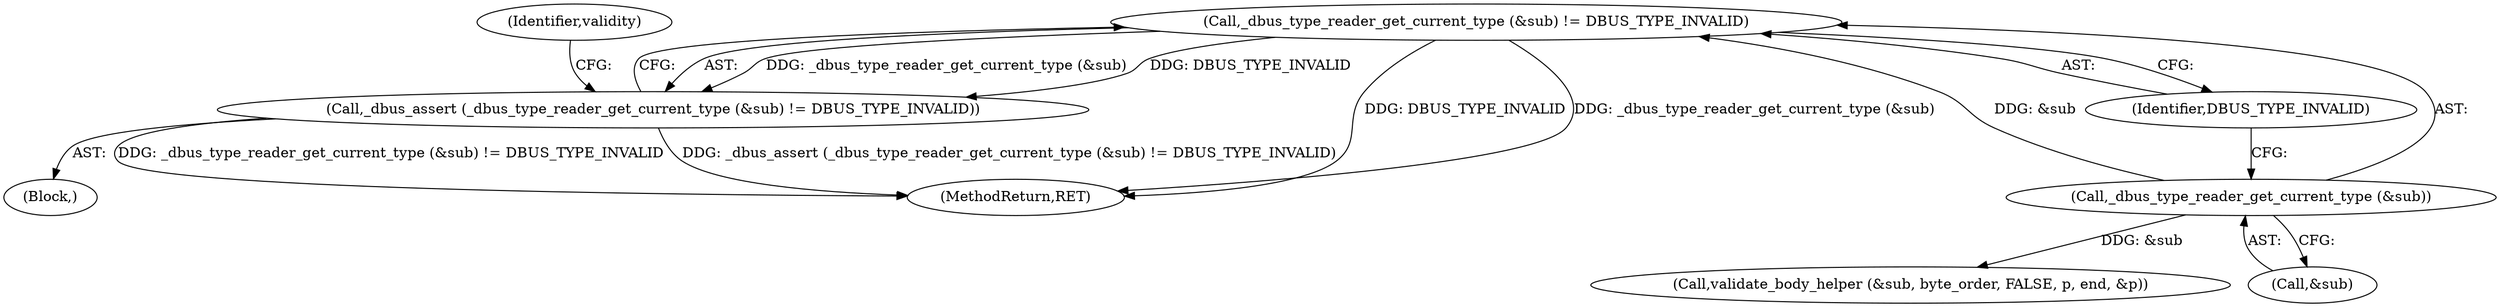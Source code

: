 digraph "0_dbus_7d65a3a6ed8815e34a99c680ac3869fde49dbbd4@API" {
"1000696" [label="(Call,_dbus_type_reader_get_current_type (&sub) != DBUS_TYPE_INVALID)"];
"1000697" [label="(Call,_dbus_type_reader_get_current_type (&sub))"];
"1000695" [label="(Call,_dbus_assert (_dbus_type_reader_get_current_type (&sub) != DBUS_TYPE_INVALID))"];
"1000703" [label="(Call,validate_body_helper (&sub, byte_order, FALSE, p, end, &p))"];
"1000199" [label="(Block,)"];
"1000697" [label="(Call,_dbus_type_reader_get_current_type (&sub))"];
"1000695" [label="(Call,_dbus_assert (_dbus_type_reader_get_current_type (&sub) != DBUS_TYPE_INVALID))"];
"1000696" [label="(Call,_dbus_type_reader_get_current_type (&sub) != DBUS_TYPE_INVALID)"];
"1000753" [label="(MethodReturn,RET)"];
"1000702" [label="(Identifier,validity)"];
"1000700" [label="(Identifier,DBUS_TYPE_INVALID)"];
"1000698" [label="(Call,&sub)"];
"1000696" -> "1000695"  [label="AST: "];
"1000696" -> "1000700"  [label="CFG: "];
"1000697" -> "1000696"  [label="AST: "];
"1000700" -> "1000696"  [label="AST: "];
"1000695" -> "1000696"  [label="CFG: "];
"1000696" -> "1000753"  [label="DDG: DBUS_TYPE_INVALID"];
"1000696" -> "1000753"  [label="DDG: _dbus_type_reader_get_current_type (&sub)"];
"1000696" -> "1000695"  [label="DDG: _dbus_type_reader_get_current_type (&sub)"];
"1000696" -> "1000695"  [label="DDG: DBUS_TYPE_INVALID"];
"1000697" -> "1000696"  [label="DDG: &sub"];
"1000697" -> "1000698"  [label="CFG: "];
"1000698" -> "1000697"  [label="AST: "];
"1000700" -> "1000697"  [label="CFG: "];
"1000697" -> "1000703"  [label="DDG: &sub"];
"1000695" -> "1000199"  [label="AST: "];
"1000702" -> "1000695"  [label="CFG: "];
"1000695" -> "1000753"  [label="DDG: _dbus_assert (_dbus_type_reader_get_current_type (&sub) != DBUS_TYPE_INVALID)"];
"1000695" -> "1000753"  [label="DDG: _dbus_type_reader_get_current_type (&sub) != DBUS_TYPE_INVALID"];
}
